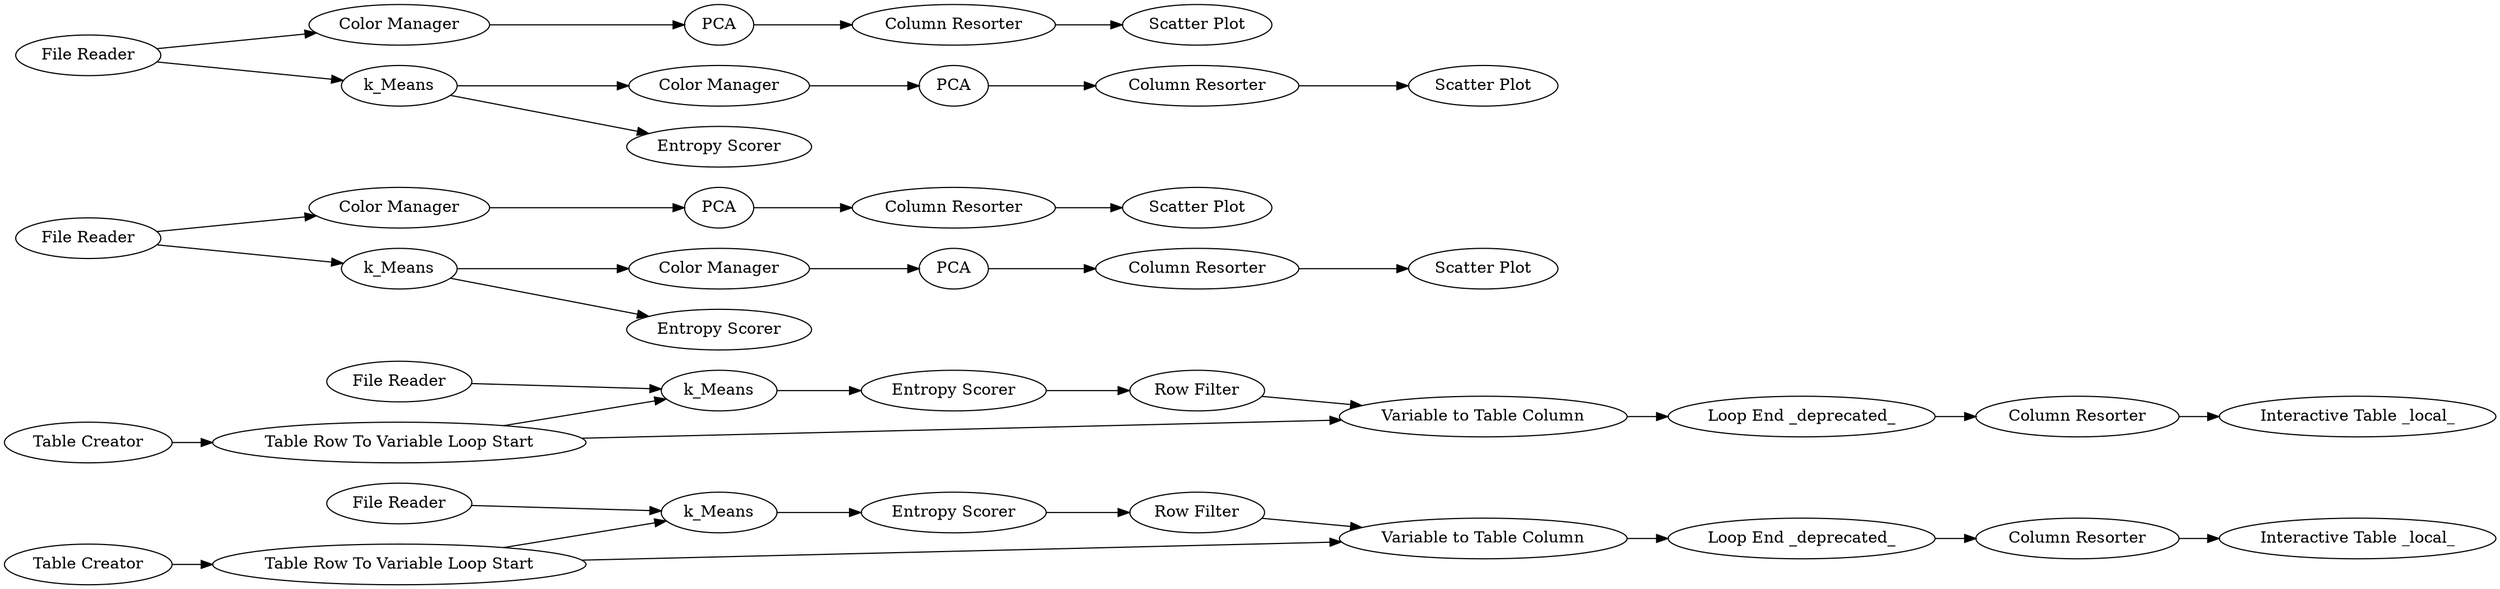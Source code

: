 digraph {
	"-4020397091095584107_65" [label="Variable to Table Column"]
	"-4020397091095584107_95" [label="Row Filter"]
	"-4020397091095584107_90" [label="Interactive Table _local_"]
	"-4020397091095584107_66" [label="Loop End _deprecated_"]
	"-4020397091095584107_115" [label="Color Manager"]
	"-4020397091095584107_71" [label=k_Means]
	"-4020397091095584107_78" [label=PCA]
	"-4020397091095584107_102" [label="Color Manager"]
	"-4020397091095584107_93" [label=k_Means]
	"-4020397091095584107_101" [label="Scatter Plot"]
	"-4020397091095584107_80" [label="Column Resorter"]
	"-4020397091095584107_83" [label="Column Resorter"]
	"-4020397091095584107_111" [label=k_Means]
	"-4020397091095584107_61" [label="File Reader"]
	"-4020397091095584107_109" [label=PCA]
	"-4020397091095584107_92" [label="Table Row To Variable Loop Start"]
	"-4020397091095584107_107" [label="Scatter Plot"]
	"-4020397091095584107_87" [label="Color Manager"]
	"-4020397091095584107_94" [label="Entropy Scorer"]
	"-4020397091095584107_114" [label="File Reader"]
	"-4020397091095584107_64" [label="Row Filter"]
	"-4020397091095584107_110" [label="Column Resorter"]
	"-4020397091095584107_79" [label="Entropy Scorer"]
	"-4020397091095584107_77" [label="Color Manager"]
	"-4020397091095584107_104" [label="Entropy Scorer"]
	"-4020397091095584107_88" [label="Loop End _deprecated_"]
	"-4020397091095584107_82" [label=PCA]
	"-4020397091095584107_99" [label="Scatter Plot"]
	"-4020397091095584107_62" [label="File Reader"]
	"-4020397091095584107_96" [label="Variable to Table Column"]
	"-4020397091095584107_91" [label="Table Creator"]
	"-4020397091095584107_69" [label="Table Creator"]
	"-4020397091095584107_100" [label="Scatter Plot"]
	"-4020397091095584107_67" [label="Column Resorter"]
	"-4020397091095584107_103" [label=PCA]
	"-4020397091095584107_70" [label="Table Row To Variable Loop Start"]
	"-4020397091095584107_76" [label="File Reader"]
	"-4020397091095584107_108" [label="Column Resorter"]
	"-4020397091095584107_63" [label="Entropy Scorer"]
	"-4020397091095584107_68" [label="Interactive Table _local_"]
	"-4020397091095584107_89" [label="Column Resorter"]
	"-4020397091095584107_84" [label=k_Means]
	"-4020397091095584107_64" -> "-4020397091095584107_65"
	"-4020397091095584107_108" -> "-4020397091095584107_107"
	"-4020397091095584107_61" -> "-4020397091095584107_71"
	"-4020397091095584107_93" -> "-4020397091095584107_94"
	"-4020397091095584107_103" -> "-4020397091095584107_108"
	"-4020397091095584107_94" -> "-4020397091095584107_95"
	"-4020397091095584107_96" -> "-4020397091095584107_88"
	"-4020397091095584107_89" -> "-4020397091095584107_90"
	"-4020397091095584107_102" -> "-4020397091095584107_103"
	"-4020397091095584107_111" -> "-4020397091095584107_104"
	"-4020397091095584107_88" -> "-4020397091095584107_89"
	"-4020397091095584107_76" -> "-4020397091095584107_84"
	"-4020397091095584107_114" -> "-4020397091095584107_102"
	"-4020397091095584107_66" -> "-4020397091095584107_67"
	"-4020397091095584107_82" -> "-4020397091095584107_83"
	"-4020397091095584107_114" -> "-4020397091095584107_111"
	"-4020397091095584107_80" -> "-4020397091095584107_100"
	"-4020397091095584107_92" -> "-4020397091095584107_93"
	"-4020397091095584107_111" -> "-4020397091095584107_115"
	"-4020397091095584107_95" -> "-4020397091095584107_96"
	"-4020397091095584107_70" -> "-4020397091095584107_65"
	"-4020397091095584107_77" -> "-4020397091095584107_78"
	"-4020397091095584107_91" -> "-4020397091095584107_92"
	"-4020397091095584107_78" -> "-4020397091095584107_80"
	"-4020397091095584107_115" -> "-4020397091095584107_109"
	"-4020397091095584107_84" -> "-4020397091095584107_79"
	"-4020397091095584107_109" -> "-4020397091095584107_110"
	"-4020397091095584107_63" -> "-4020397091095584107_64"
	"-4020397091095584107_71" -> "-4020397091095584107_63"
	"-4020397091095584107_65" -> "-4020397091095584107_66"
	"-4020397091095584107_69" -> "-4020397091095584107_70"
	"-4020397091095584107_83" -> "-4020397091095584107_99"
	"-4020397091095584107_76" -> "-4020397091095584107_77"
	"-4020397091095584107_92" -> "-4020397091095584107_96"
	"-4020397091095584107_87" -> "-4020397091095584107_82"
	"-4020397091095584107_67" -> "-4020397091095584107_68"
	"-4020397091095584107_110" -> "-4020397091095584107_101"
	"-4020397091095584107_70" -> "-4020397091095584107_71"
	"-4020397091095584107_62" -> "-4020397091095584107_93"
	"-4020397091095584107_84" -> "-4020397091095584107_87"
	rankdir=LR
}
